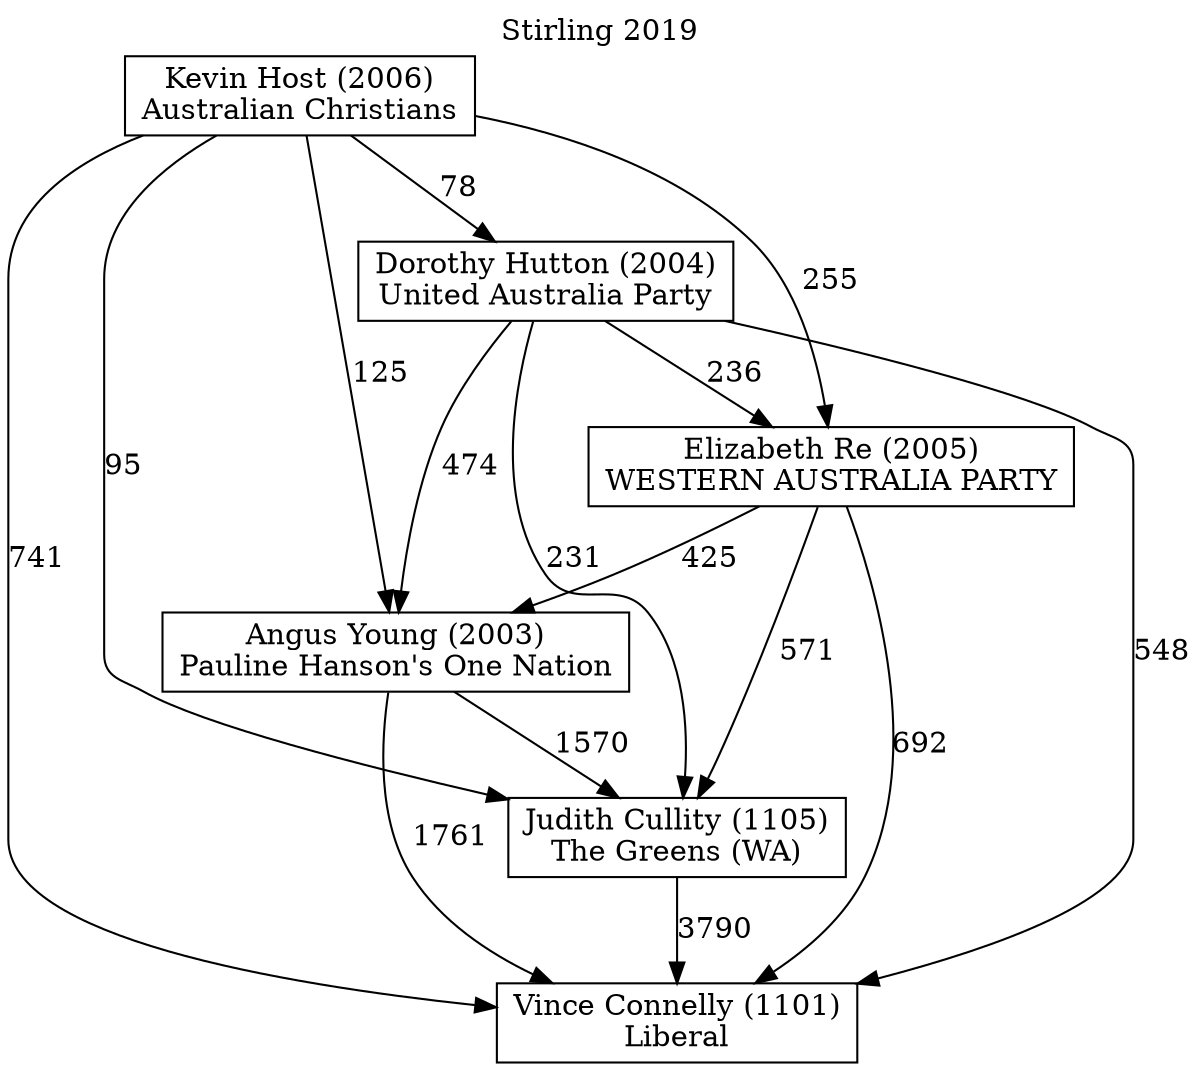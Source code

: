 // House preference flow
digraph "Vince Connelly (1101)_Stirling_2019" {
	graph [label="Stirling 2019" labelloc=t mclimit=2]
	node [shape=box]
	"Vince Connelly (1101)" [label="Vince Connelly (1101)
Liberal"]
	"Judith Cullity (1105)" [label="Judith Cullity (1105)
The Greens (WA)"]
	"Angus Young (2003)" [label="Angus Young (2003)
Pauline Hanson's One Nation"]
	"Elizabeth Re (2005)" [label="Elizabeth Re (2005)
WESTERN AUSTRALIA PARTY"]
	"Dorothy Hutton (2004)" [label="Dorothy Hutton (2004)
United Australia Party"]
	"Kevin Host (2006)" [label="Kevin Host (2006)
Australian Christians"]
	"Judith Cullity (1105)" -> "Vince Connelly (1101)" [label=3790]
	"Angus Young (2003)" -> "Judith Cullity (1105)" [label=1570]
	"Elizabeth Re (2005)" -> "Angus Young (2003)" [label=425]
	"Dorothy Hutton (2004)" -> "Elizabeth Re (2005)" [label=236]
	"Kevin Host (2006)" -> "Dorothy Hutton (2004)" [label=78]
	"Angus Young (2003)" -> "Vince Connelly (1101)" [label=1761]
	"Elizabeth Re (2005)" -> "Vince Connelly (1101)" [label=692]
	"Dorothy Hutton (2004)" -> "Vince Connelly (1101)" [label=548]
	"Kevin Host (2006)" -> "Vince Connelly (1101)" [label=741]
	"Kevin Host (2006)" -> "Elizabeth Re (2005)" [label=255]
	"Dorothy Hutton (2004)" -> "Angus Young (2003)" [label=474]
	"Kevin Host (2006)" -> "Angus Young (2003)" [label=125]
	"Elizabeth Re (2005)" -> "Judith Cullity (1105)" [label=571]
	"Dorothy Hutton (2004)" -> "Judith Cullity (1105)" [label=231]
	"Kevin Host (2006)" -> "Judith Cullity (1105)" [label=95]
}
